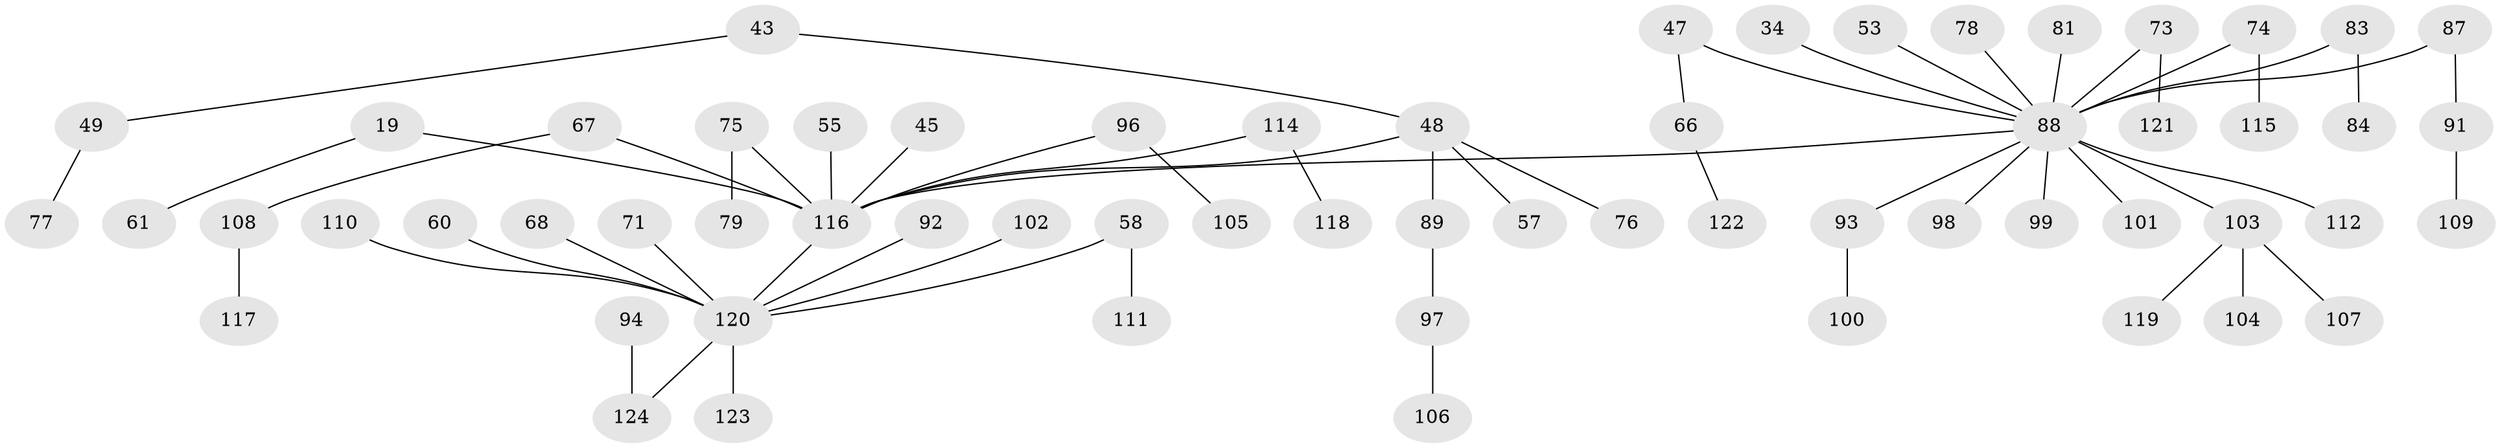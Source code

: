 // original degree distribution, {2: 0.25806451612903225, 4: 0.056451612903225805, 3: 0.16129032258064516, 5: 0.03225806451612903, 8: 0.008064516129032258, 7: 0.008064516129032258, 1: 0.47580645161290325}
// Generated by graph-tools (version 1.1) at 2025/53/03/09/25 04:53:03]
// undirected, 62 vertices, 61 edges
graph export_dot {
graph [start="1"]
  node [color=gray90,style=filled];
  19;
  34;
  43;
  45;
  47;
  48 [super="+17+26+41+40"];
  49;
  53;
  55;
  57;
  58;
  60;
  61;
  66;
  67 [super="+22"];
  68;
  71;
  73;
  74;
  75 [super="+64"];
  76;
  77;
  78;
  79;
  81;
  83;
  84;
  87;
  88 [super="+46+13+21+54+20+32+15"];
  89 [super="+27+36+63"];
  91;
  92;
  93;
  94;
  96;
  97;
  98;
  99;
  100;
  101;
  102;
  103 [super="+52+80"];
  104;
  105;
  106;
  107;
  108 [super="+25+65"];
  109;
  110;
  111;
  112;
  114 [super="+113"];
  115;
  116 [super="+6+33+1+37+39"];
  117;
  118;
  119;
  120 [super="+44+82+62+70+86+72+90+30+38+51+59"];
  121;
  122;
  123;
  124 [super="+85"];
  19 -- 61;
  19 -- 116;
  34 -- 88;
  43 -- 49;
  43 -- 48;
  45 -- 116;
  47 -- 66;
  47 -- 88;
  48 -- 57;
  48 -- 89;
  48 -- 116;
  48 -- 76;
  49 -- 77;
  53 -- 88;
  55 -- 116;
  58 -- 111;
  58 -- 120;
  60 -- 120;
  66 -- 122;
  67 -- 108;
  67 -- 116;
  68 -- 120;
  71 -- 120;
  73 -- 121;
  73 -- 88;
  74 -- 115;
  74 -- 88;
  75 -- 116;
  75 -- 79;
  78 -- 88;
  81 -- 88;
  83 -- 84;
  83 -- 88;
  87 -- 91;
  87 -- 88;
  88 -- 98;
  88 -- 101;
  88 -- 116;
  88 -- 103;
  88 -- 93;
  88 -- 112;
  88 -- 99;
  89 -- 97;
  91 -- 109;
  92 -- 120;
  93 -- 100;
  94 -- 124;
  96 -- 105;
  96 -- 116;
  97 -- 106;
  102 -- 120;
  103 -- 104;
  103 -- 119;
  103 -- 107;
  108 -- 117;
  110 -- 120;
  114 -- 116;
  114 -- 118;
  116 -- 120;
  120 -- 123;
  120 -- 124;
}
